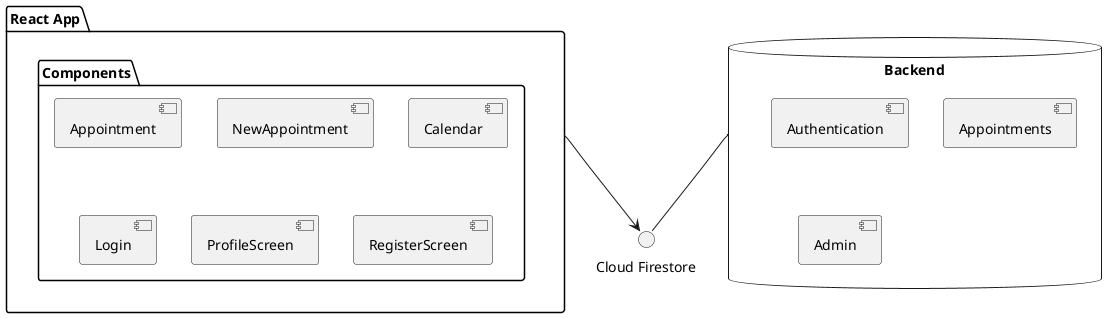 @startuml Software Architektur
interface "Cloud Firestore" as firestore


package "React App" as front{
    
    package "Components" as cmp{
    [Appointment]
    [NewAppointment]
    [Calendar]
    [Login]
    [ProfileScreen]
    [RegisterScreen]
    }

    front --> firestore

}

database "Backend" as backnd{
    backnd -- firestore
    [Authentication]
    [Appointments]
    [Admin]

@enduml